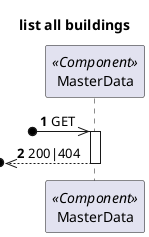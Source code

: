 @startuml
'https://plantuml.com/sequence-diagram

autonumber

skinparam packageStyle rect

title list all buildings

participant "MasterData" as MD <<Component>>

?o->> MD : GET

activate MD
?o<<-- MD : 200|404
deactivate MD
@enduml
